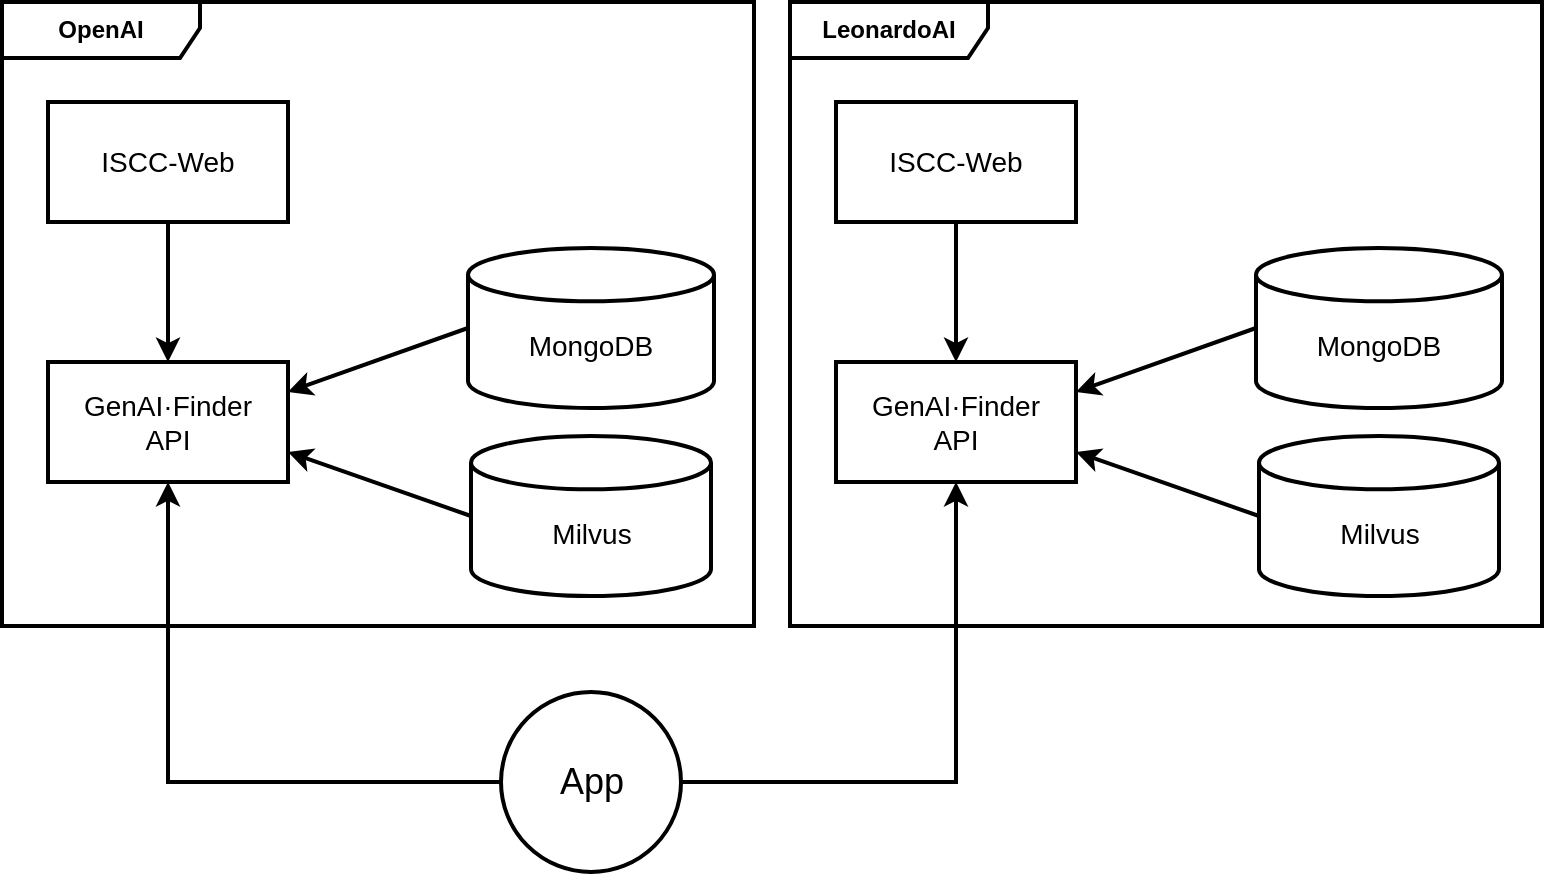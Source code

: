 <mxfile version="27.1.1">
  <diagram name="Seite-1" id="iBwbIjL_ePKChbjKwXmN">
    <mxGraphModel dx="1410" dy="783" grid="0" gridSize="10" guides="1" tooltips="1" connect="1" arrows="1" fold="1" page="1" pageScale="1" pageWidth="1169" pageHeight="827" background="light-dark(#ffffff, #ebebeb)" math="0" shadow="0">
      <root>
        <mxCell id="0" />
        <mxCell id="1" parent="0" />
        <mxCell id="_xtCz1zmfFPLqv1ufrO2-31" value="&lt;b&gt;LeonardoAI&lt;/b&gt;" style="shape=umlFrame;whiteSpace=wrap;html=1;pointerEvents=0;labelBackgroundColor=none;fillColor=light-dark(#ffffff, #ededed);strokeColor=#000000;strokeWidth=2;fontColor=light-dark(#000000, #121212);width=99;height=28;" parent="1" vertex="1">
          <mxGeometry x="407" y="14" width="376" height="312" as="geometry" />
        </mxCell>
        <mxCell id="_xtCz1zmfFPLqv1ufrO2-32" value="&lt;div style=&quot;font-size: 14px;&quot;&gt;&lt;font style=&quot;font-size: 14px;&quot;&gt;&lt;br&gt;&lt;/font&gt;&lt;/div&gt;&lt;font style=&quot;font-size: 14px;&quot;&gt;MongoDB&lt;/font&gt;" style="strokeWidth=2;html=1;shape=mxgraph.flowchart.database;whiteSpace=wrap;labelBackgroundColor=none;fillColor=light-dark(#ffffff, #ededed);strokeColor=#000000;fontColor=light-dark(#000000, #121212);" parent="1" vertex="1">
          <mxGeometry x="640" y="137" width="123" height="80" as="geometry" />
        </mxCell>
        <mxCell id="_xtCz1zmfFPLqv1ufrO2-33" value="&lt;div style=&quot;font-size: 14px;&quot;&gt;&lt;font style=&quot;font-size: 14px;&quot;&gt;&lt;br&gt;&lt;/font&gt;&lt;/div&gt;&lt;font style=&quot;font-size: 14px;&quot;&gt;Milvus&lt;/font&gt;" style="strokeWidth=2;html=1;shape=mxgraph.flowchart.database;whiteSpace=wrap;labelBackgroundColor=none;fillColor=light-dark(#ffffff, #ededed);strokeColor=#000000;fontColor=light-dark(#000000, #121212);" parent="1" vertex="1">
          <mxGeometry x="641.5" y="231" width="120" height="80" as="geometry" />
        </mxCell>
        <mxCell id="_xtCz1zmfFPLqv1ufrO2-34" style="rounded=0;orthogonalLoop=1;jettySize=auto;html=1;entryX=0.5;entryY=1;entryDx=0;entryDy=0;labelBackgroundColor=none;strokeColor=light-dark(#000000, #121212);fontColor=default;jumpSize=6;strokeWidth=2;endArrow=none;endFill=0;startArrow=classic;startFill=1;" parent="1" source="_xtCz1zmfFPLqv1ufrO2-35" target="_xtCz1zmfFPLqv1ufrO2-36" edge="1">
          <mxGeometry relative="1" as="geometry" />
        </mxCell>
        <mxCell id="_xtCz1zmfFPLqv1ufrO2-35" value="&lt;span style=&quot;font-size: 14px;&quot;&gt;GenAI·Finder&lt;/span&gt;&lt;div&gt;&lt;span style=&quot;font-size: 14px;&quot;&gt;API&lt;/span&gt;&lt;/div&gt;" style="whiteSpace=wrap;html=1;align=center;labelBackgroundColor=none;fillColor=light-dark(#ffffff, #ededed);strokeColor=#000000;fontColor=light-dark(#000000, #121212);strokeWidth=2;" parent="1" vertex="1">
          <mxGeometry x="430" y="194" width="120" height="60" as="geometry" />
        </mxCell>
        <mxCell id="_xtCz1zmfFPLqv1ufrO2-36" value="&lt;font style=&quot;font-size: 14px;&quot;&gt;ISCC-Web&lt;/font&gt;" style="whiteSpace=wrap;html=1;align=center;labelBackgroundColor=none;fillColor=light-dark(#ffffff, #ededed);strokeColor=#000000;fontColor=light-dark(#000000, #121212);strokeWidth=2;" parent="1" vertex="1">
          <mxGeometry x="430" y="64" width="120" height="60" as="geometry" />
        </mxCell>
        <mxCell id="_xtCz1zmfFPLqv1ufrO2-37" style="rounded=0;orthogonalLoop=1;jettySize=auto;html=1;entryX=0;entryY=0.5;entryDx=0;entryDy=0;entryPerimeter=0;exitX=1;exitY=0.25;exitDx=0;exitDy=0;labelBackgroundColor=none;strokeColor=light-dark(#000000, #121212);fontColor=default;strokeWidth=2;jumpSize=6;endArrow=none;endFill=0;startArrow=classic;startFill=1;" parent="1" source="_xtCz1zmfFPLqv1ufrO2-35" target="_xtCz1zmfFPLqv1ufrO2-32" edge="1">
          <mxGeometry relative="1" as="geometry" />
        </mxCell>
        <mxCell id="_xtCz1zmfFPLqv1ufrO2-38" style="rounded=0;orthogonalLoop=1;jettySize=auto;html=1;entryX=0;entryY=0.5;entryDx=0;entryDy=0;entryPerimeter=0;exitX=1;exitY=0.75;exitDx=0;exitDy=0;labelBackgroundColor=none;strokeColor=light-dark(#000000, #121212);fontColor=default;strokeWidth=2;jumpSize=6;endArrow=none;endFill=0;startArrow=classic;startFill=1;" parent="1" source="_xtCz1zmfFPLqv1ufrO2-35" target="_xtCz1zmfFPLqv1ufrO2-33" edge="1">
          <mxGeometry relative="1" as="geometry" />
        </mxCell>
        <mxCell id="_xtCz1zmfFPLqv1ufrO2-40" value="&lt;b&gt;OpenAI&lt;/b&gt;" style="shape=umlFrame;whiteSpace=wrap;html=1;pointerEvents=0;labelBackgroundColor=none;fillColor=light-dark(#ffffff, #ededed);strokeColor=#000000;strokeWidth=2;fontColor=light-dark(#000000, #121212);width=99;height=28;" parent="1" vertex="1">
          <mxGeometry x="13" y="14" width="376" height="312" as="geometry" />
        </mxCell>
        <mxCell id="_xtCz1zmfFPLqv1ufrO2-41" value="&lt;div style=&quot;font-size: 14px;&quot;&gt;&lt;font style=&quot;font-size: 14px;&quot;&gt;&lt;br&gt;&lt;/font&gt;&lt;/div&gt;&lt;font style=&quot;font-size: 14px;&quot;&gt;MongoDB&lt;/font&gt;" style="strokeWidth=2;html=1;shape=mxgraph.flowchart.database;whiteSpace=wrap;labelBackgroundColor=none;fillColor=light-dark(#ffffff, #ededed);strokeColor=#000000;fontColor=light-dark(#000000, #121212);" parent="1" vertex="1">
          <mxGeometry x="246" y="137" width="123" height="80" as="geometry" />
        </mxCell>
        <mxCell id="_xtCz1zmfFPLqv1ufrO2-42" value="&lt;div style=&quot;font-size: 14px;&quot;&gt;&lt;font style=&quot;font-size: 14px;&quot;&gt;&lt;br&gt;&lt;/font&gt;&lt;/div&gt;&lt;font style=&quot;font-size: 14px;&quot;&gt;Milvus&lt;/font&gt;" style="strokeWidth=2;html=1;shape=mxgraph.flowchart.database;whiteSpace=wrap;labelBackgroundColor=none;fillColor=light-dark(#ffffff, #ededed);strokeColor=#000000;fontColor=light-dark(#000000, #121212);" parent="1" vertex="1">
          <mxGeometry x="247.5" y="231" width="120" height="80" as="geometry" />
        </mxCell>
        <mxCell id="_xtCz1zmfFPLqv1ufrO2-43" style="rounded=0;orthogonalLoop=1;jettySize=auto;html=1;entryX=0.5;entryY=1;entryDx=0;entryDy=0;labelBackgroundColor=none;strokeColor=light-dark(#000000, #121212);fontColor=default;jumpSize=6;strokeWidth=2;endArrow=none;endFill=0;startArrow=classic;startFill=1;" parent="1" source="_xtCz1zmfFPLqv1ufrO2-44" target="_xtCz1zmfFPLqv1ufrO2-45" edge="1">
          <mxGeometry relative="1" as="geometry" />
        </mxCell>
        <mxCell id="_xtCz1zmfFPLqv1ufrO2-44" value="&lt;span style=&quot;font-size: 14px;&quot;&gt;GenAI·Finder&lt;/span&gt;&lt;div&gt;&lt;span style=&quot;font-size: 14px;&quot;&gt;API&lt;/span&gt;&lt;/div&gt;" style="whiteSpace=wrap;html=1;align=center;labelBackgroundColor=none;fillColor=light-dark(#ffffff, #ededed);strokeColor=#000000;fontColor=light-dark(#000000, #121212);strokeWidth=2;" parent="1" vertex="1">
          <mxGeometry x="36" y="194" width="120" height="60" as="geometry" />
        </mxCell>
        <mxCell id="_xtCz1zmfFPLqv1ufrO2-45" value="&lt;font style=&quot;font-size: 14px;&quot;&gt;ISCC-Web&lt;/font&gt;" style="whiteSpace=wrap;html=1;align=center;labelBackgroundColor=none;fillColor=light-dark(#ffffff, #ededed);strokeColor=#000000;fontColor=light-dark(#000000, #121212);strokeWidth=2;" parent="1" vertex="1">
          <mxGeometry x="36" y="64" width="120" height="60" as="geometry" />
        </mxCell>
        <mxCell id="_xtCz1zmfFPLqv1ufrO2-46" style="rounded=0;orthogonalLoop=1;jettySize=auto;html=1;entryX=0;entryY=0.5;entryDx=0;entryDy=0;entryPerimeter=0;exitX=1;exitY=0.25;exitDx=0;exitDy=0;labelBackgroundColor=none;strokeColor=light-dark(#000000, #121212);fontColor=default;strokeWidth=2;jumpSize=6;endArrow=none;endFill=0;startArrow=classic;startFill=1;" parent="1" source="_xtCz1zmfFPLqv1ufrO2-44" target="_xtCz1zmfFPLqv1ufrO2-41" edge="1">
          <mxGeometry relative="1" as="geometry" />
        </mxCell>
        <mxCell id="_xtCz1zmfFPLqv1ufrO2-47" style="rounded=0;orthogonalLoop=1;jettySize=auto;html=1;entryX=0;entryY=0.5;entryDx=0;entryDy=0;entryPerimeter=0;exitX=1;exitY=0.75;exitDx=0;exitDy=0;labelBackgroundColor=none;strokeColor=light-dark(#000000, #121212);fontColor=default;strokeWidth=2;jumpSize=6;endArrow=none;endFill=0;startArrow=classic;startFill=1;" parent="1" source="_xtCz1zmfFPLqv1ufrO2-44" target="_xtCz1zmfFPLqv1ufrO2-42" edge="1">
          <mxGeometry relative="1" as="geometry" />
        </mxCell>
        <mxCell id="_xtCz1zmfFPLqv1ufrO2-66" style="rounded=0;orthogonalLoop=1;jettySize=auto;html=1;entryX=0.5;entryY=1;entryDx=0;entryDy=0;strokeColor=light-dark(#000000, #121212);strokeWidth=2;edgeStyle=orthogonalEdgeStyle;" parent="1" source="_xtCz1zmfFPLqv1ufrO2-51" target="_xtCz1zmfFPLqv1ufrO2-35" edge="1">
          <mxGeometry relative="1" as="geometry" />
        </mxCell>
        <mxCell id="_xtCz1zmfFPLqv1ufrO2-67" style="rounded=0;orthogonalLoop=1;jettySize=auto;html=1;entryX=0.5;entryY=1;entryDx=0;entryDy=0;strokeColor=light-dark(#000000, #121212);strokeWidth=2;edgeStyle=orthogonalEdgeStyle;" parent="1" source="_xtCz1zmfFPLqv1ufrO2-51" target="_xtCz1zmfFPLqv1ufrO2-44" edge="1">
          <mxGeometry relative="1" as="geometry" />
        </mxCell>
        <mxCell id="_xtCz1zmfFPLqv1ufrO2-51" value="&lt;font style=&quot;font-size: 18px;&quot;&gt;App&lt;/font&gt;" style="ellipse;whiteSpace=wrap;html=1;strokeColor=#000000;fontColor=light-dark(#000000, #121212);fillColor=light-dark(#ffffff, #ededed);strokeWidth=2;" parent="1" vertex="1">
          <mxGeometry x="262.5" y="359" width="90" height="90" as="geometry" />
        </mxCell>
      </root>
    </mxGraphModel>
  </diagram>
</mxfile>
